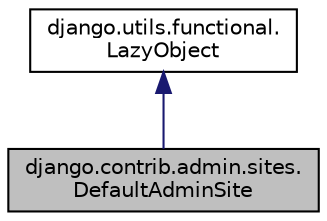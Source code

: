 digraph "django.contrib.admin.sites.DefaultAdminSite"
{
 // LATEX_PDF_SIZE
  edge [fontname="Helvetica",fontsize="10",labelfontname="Helvetica",labelfontsize="10"];
  node [fontname="Helvetica",fontsize="10",shape=record];
  Node1 [label="django.contrib.admin.sites.\lDefaultAdminSite",height=0.2,width=0.4,color="black", fillcolor="grey75", style="filled", fontcolor="black",tooltip=" "];
  Node2 -> Node1 [dir="back",color="midnightblue",fontsize="10",style="solid",fontname="Helvetica"];
  Node2 [label="django.utils.functional.\lLazyObject",height=0.2,width=0.4,color="black", fillcolor="white", style="filled",URL="$classdjango_1_1utils_1_1functional_1_1_lazy_object.html",tooltip=" "];
}

